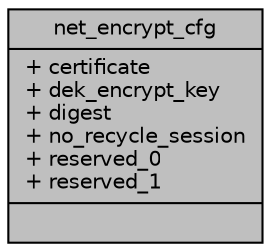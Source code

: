 digraph "net_encrypt_cfg"
{
 // INTERACTIVE_SVG=YES
 // LATEX_PDF_SIZE
  bgcolor="transparent";
  edge [fontname="Helvetica",fontsize="10",labelfontname="Helvetica",labelfontsize="10"];
  node [fontname="Helvetica",fontsize="10",shape=record];
  Node1 [label="{net_encrypt_cfg\n|+ certificate\l+ dek_encrypt_key\l+ digest\l+ no_recycle_session\l+ reserved_0\l+ reserved_1\l|}",height=0.2,width=0.4,color="black", fillcolor="grey75", style="filled", fontcolor="black",tooltip="The network encryption configuration."];
}
